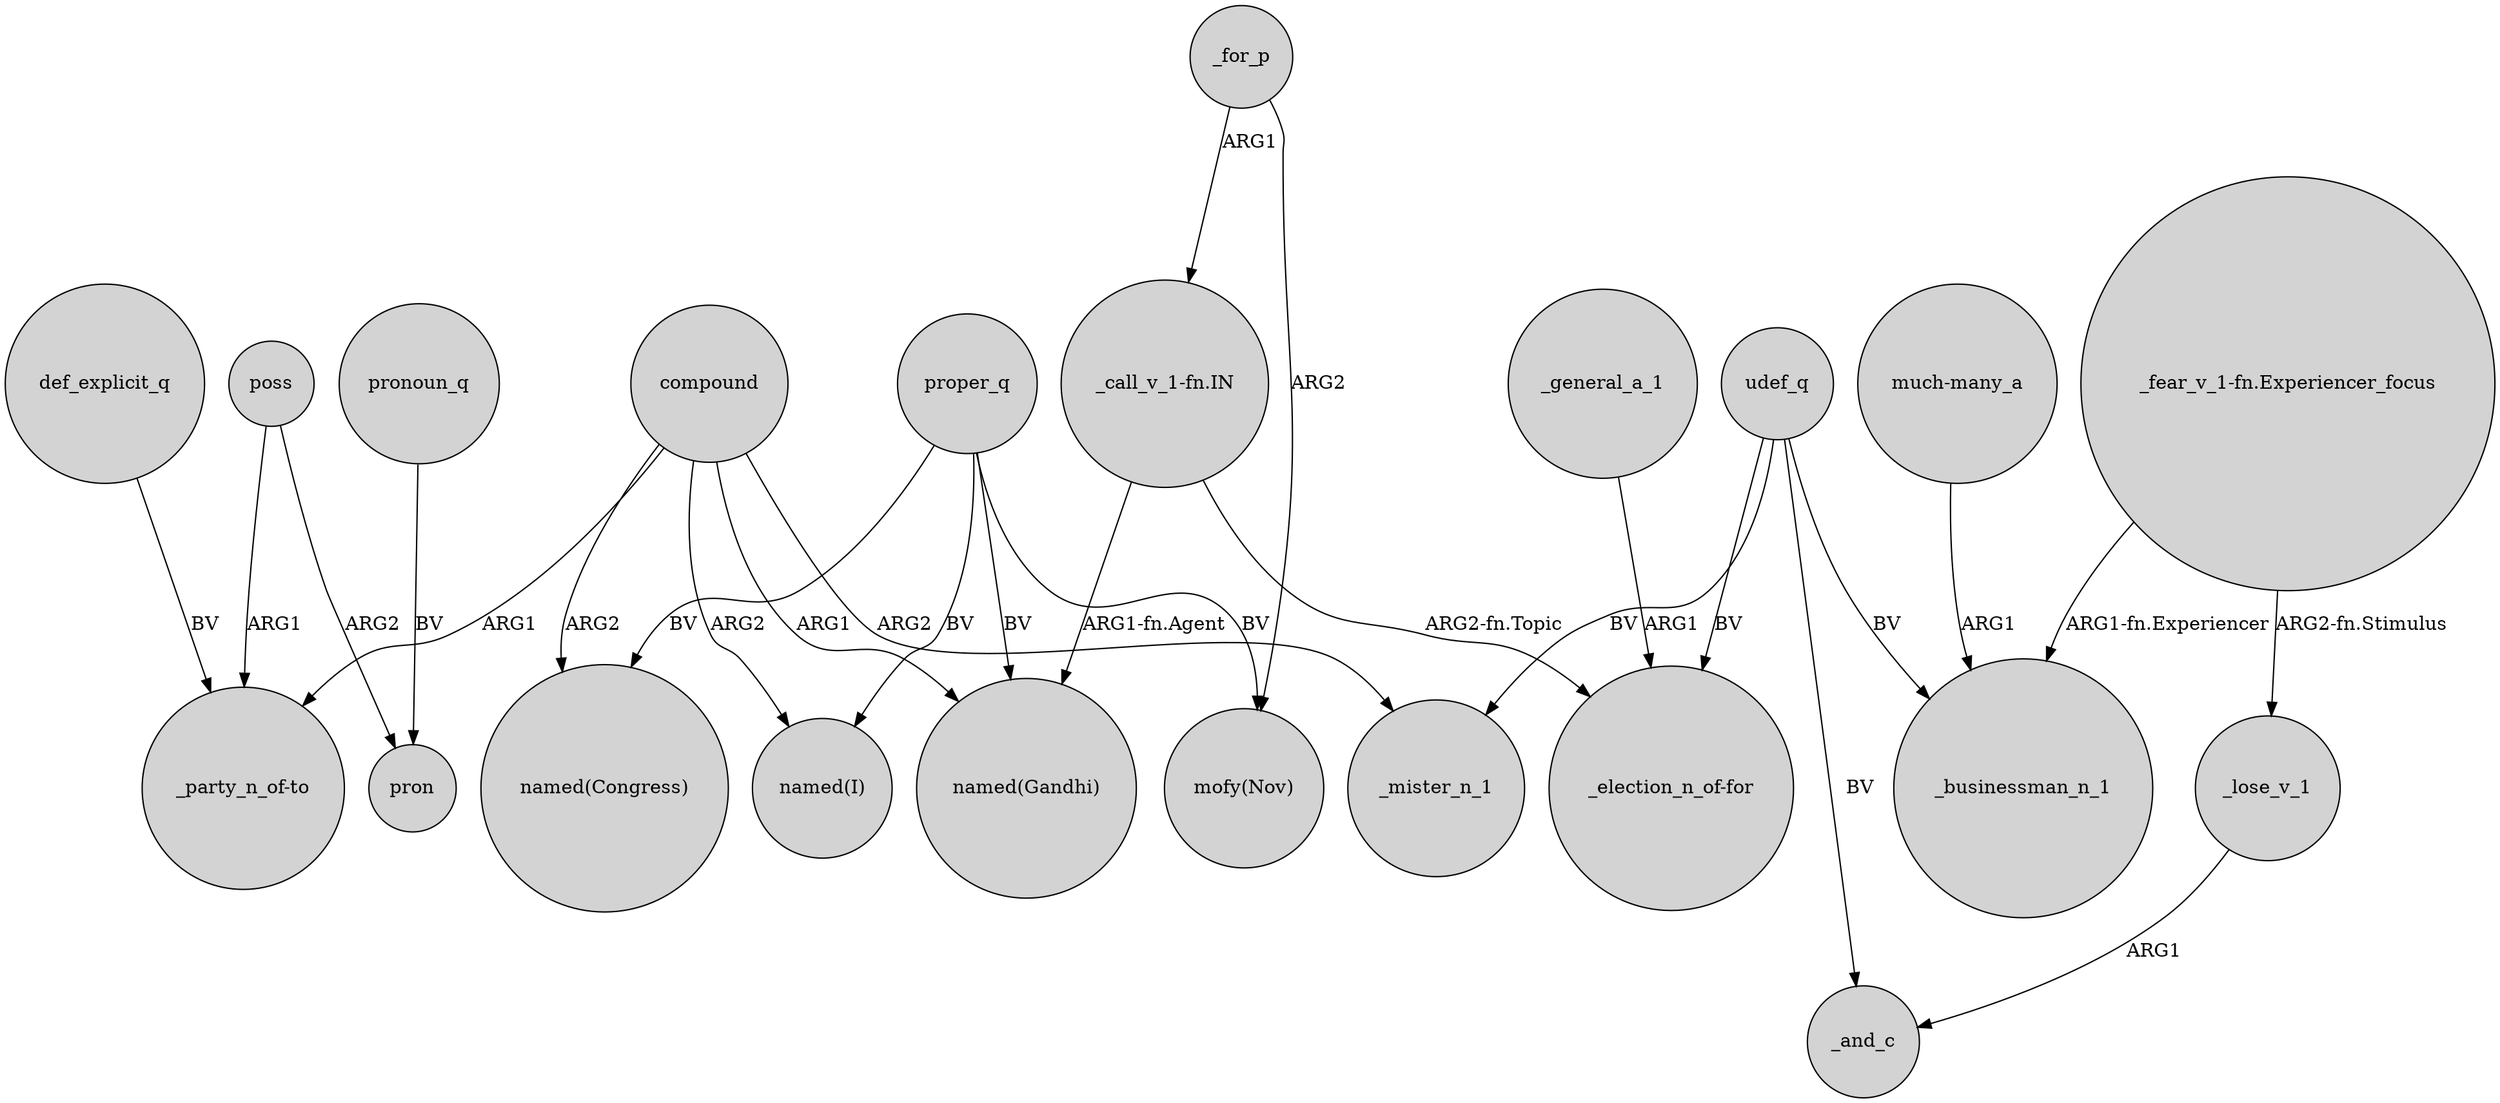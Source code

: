 digraph {
	node [shape=circle style=filled]
	poss -> "_party_n_of-to" [label=ARG1]
	proper_q -> "named(Gandhi)" [label=BV]
	_for_p -> "_call_v_1-fn.IN" [label=ARG1]
	_general_a_1 -> "_election_n_of-for" [label=ARG1]
	compound -> "named(I)" [label=ARG2]
	udef_q -> _businessman_n_1 [label=BV]
	poss -> pron [label=ARG2]
	udef_q -> "_election_n_of-for" [label=BV]
	def_explicit_q -> "_party_n_of-to" [label=BV]
	_lose_v_1 -> _and_c [label=ARG1]
	"_call_v_1-fn.IN" -> "_election_n_of-for" [label="ARG2-fn.Topic"]
	compound -> _mister_n_1 [label=ARG2]
	"_call_v_1-fn.IN" -> "named(Gandhi)" [label="ARG1-fn.Agent"]
	udef_q -> _mister_n_1 [label=BV]
	proper_q -> "mofy(Nov)" [label=BV]
	proper_q -> "named(Congress)" [label=BV]
	pronoun_q -> pron [label=BV]
	"_fear_v_1-fn.Experiencer_focus" -> _lose_v_1 [label="ARG2-fn.Stimulus"]
	_for_p -> "mofy(Nov)" [label=ARG2]
	"much-many_a" -> _businessman_n_1 [label=ARG1]
	"_fear_v_1-fn.Experiencer_focus" -> _businessman_n_1 [label="ARG1-fn.Experiencer"]
	compound -> "named(Gandhi)" [label=ARG1]
	compound -> "named(Congress)" [label=ARG2]
	udef_q -> _and_c [label=BV]
	proper_q -> "named(I)" [label=BV]
	compound -> "_party_n_of-to" [label=ARG1]
}
